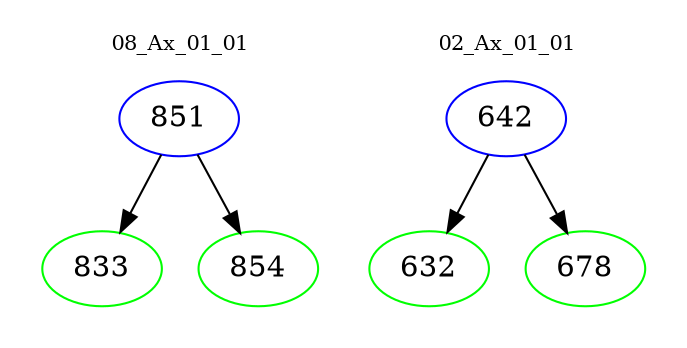 digraph{
subgraph cluster_0 {
color = white
label = "08_Ax_01_01";
fontsize=10;
T0_851 [label="851", color="blue"]
T0_851 -> T0_833 [color="black"]
T0_833 [label="833", color="green"]
T0_851 -> T0_854 [color="black"]
T0_854 [label="854", color="green"]
}
subgraph cluster_1 {
color = white
label = "02_Ax_01_01";
fontsize=10;
T1_642 [label="642", color="blue"]
T1_642 -> T1_632 [color="black"]
T1_632 [label="632", color="green"]
T1_642 -> T1_678 [color="black"]
T1_678 [label="678", color="green"]
}
}
